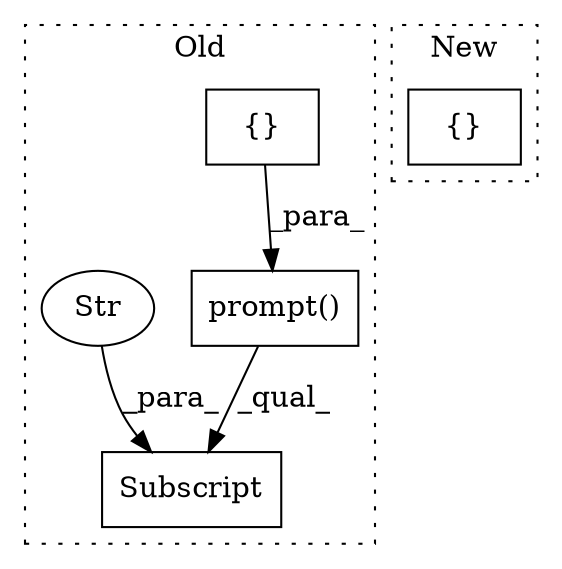 digraph G {
subgraph cluster0 {
1 [label="prompt()" a="75" s="1162,1186" l="11,1" shape="box"];
3 [label="{}" a="59" s="908,1144" l="8,0" shape="box"];
4 [label="Subscript" a="63" s="1162,0" l="33,0" shape="box"];
5 [label="Str" a="66" s="1188" l="6" shape="ellipse"];
label = "Old";
style="dotted";
}
subgraph cluster1 {
2 [label="{}" a="59" s="929,1029" l="1,0" shape="box"];
label = "New";
style="dotted";
}
1 -> 4 [label="_qual_"];
3 -> 1 [label="_para_"];
5 -> 4 [label="_para_"];
}